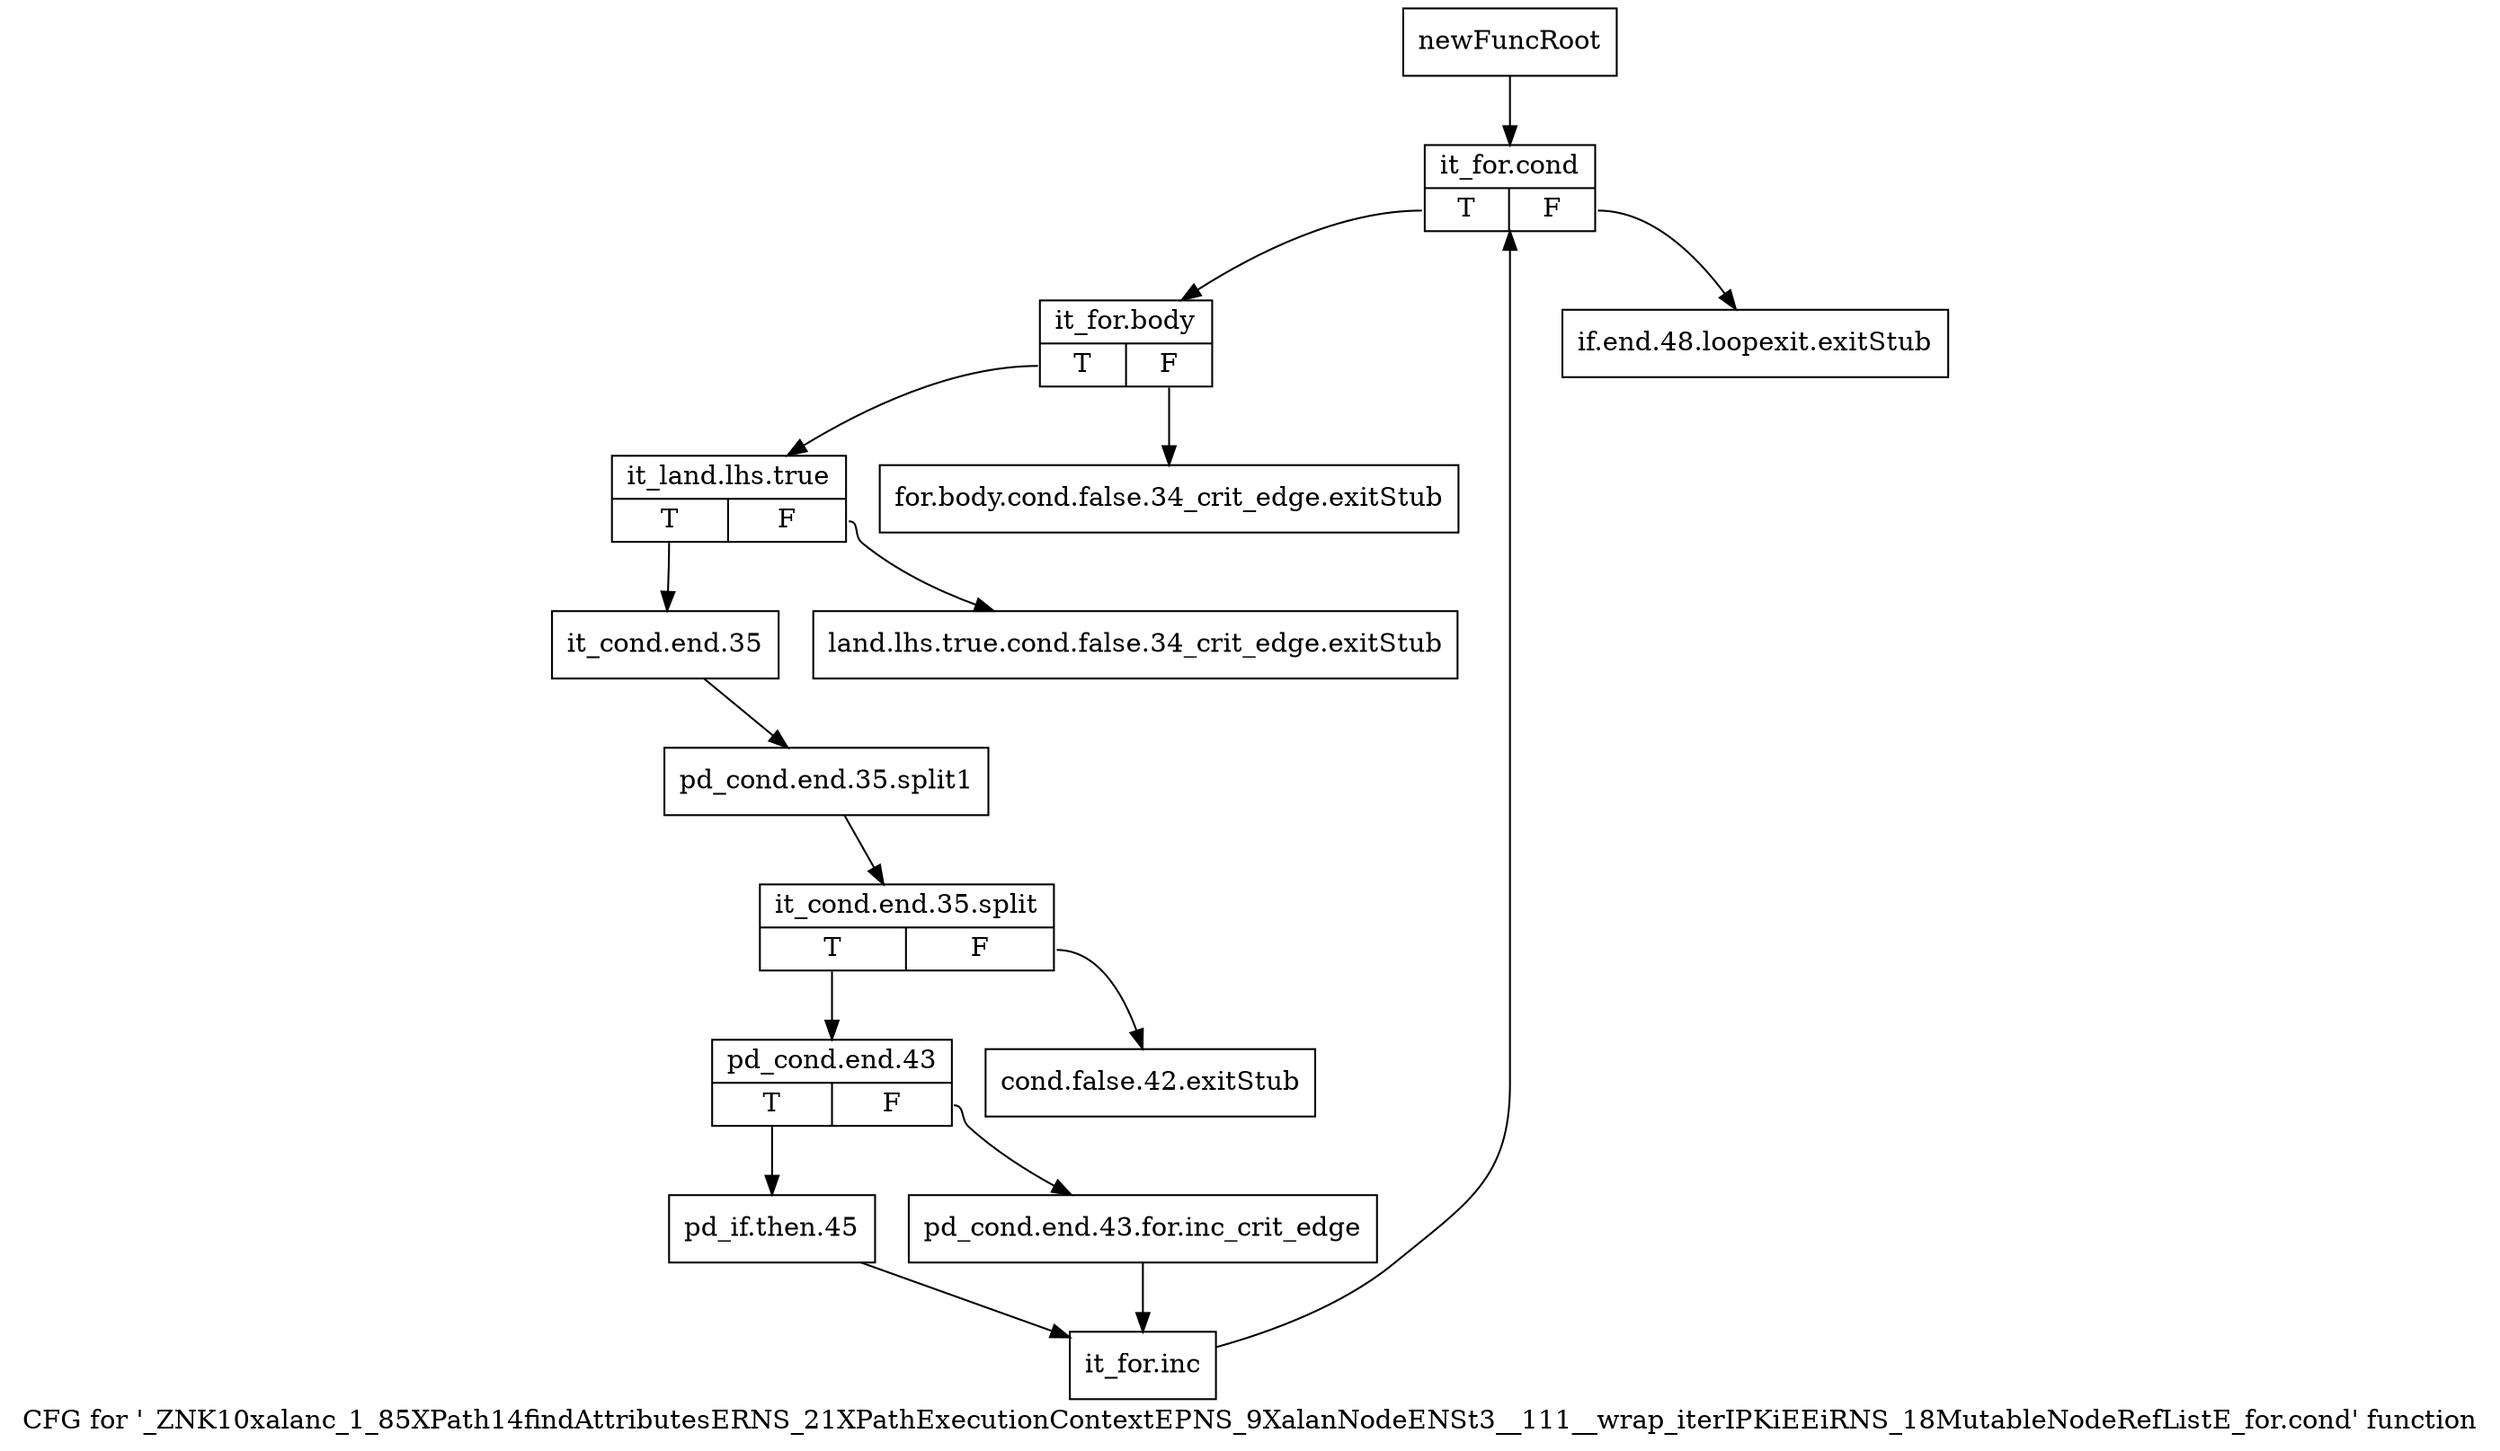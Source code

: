 digraph "CFG for '_ZNK10xalanc_1_85XPath14findAttributesERNS_21XPathExecutionContextEPNS_9XalanNodeENSt3__111__wrap_iterIPKiEEiRNS_18MutableNodeRefListE_for.cond' function" {
	label="CFG for '_ZNK10xalanc_1_85XPath14findAttributesERNS_21XPathExecutionContextEPNS_9XalanNodeENSt3__111__wrap_iterIPKiEEiRNS_18MutableNodeRefListE_for.cond' function";

	Node0x9e44350 [shape=record,label="{newFuncRoot}"];
	Node0x9e44350 -> Node0x9e4c220;
	Node0x9e4c0e0 [shape=record,label="{if.end.48.loopexit.exitStub}"];
	Node0x9e4c130 [shape=record,label="{for.body.cond.false.34_crit_edge.exitStub}"];
	Node0x9e4c180 [shape=record,label="{land.lhs.true.cond.false.34_crit_edge.exitStub}"];
	Node0x9e4c1d0 [shape=record,label="{cond.false.42.exitStub}"];
	Node0x9e4c220 [shape=record,label="{it_for.cond|{<s0>T|<s1>F}}"];
	Node0x9e4c220:s0 -> Node0x9e4c270;
	Node0x9e4c220:s1 -> Node0x9e4c0e0;
	Node0x9e4c270 [shape=record,label="{it_for.body|{<s0>T|<s1>F}}"];
	Node0x9e4c270:s0 -> Node0x9e4c2c0;
	Node0x9e4c270:s1 -> Node0x9e4c130;
	Node0x9e4c2c0 [shape=record,label="{it_land.lhs.true|{<s0>T|<s1>F}}"];
	Node0x9e4c2c0:s0 -> Node0x9e4c310;
	Node0x9e4c2c0:s1 -> Node0x9e4c180;
	Node0x9e4c310 [shape=record,label="{it_cond.end.35}"];
	Node0x9e4c310 -> Node0xd013650;
	Node0xd013650 [shape=record,label="{pd_cond.end.35.split1}"];
	Node0xd013650 -> Node0xd091310;
	Node0xd091310 [shape=record,label="{it_cond.end.35.split|{<s0>T|<s1>F}}"];
	Node0xd091310:s0 -> Node0x9e4c360;
	Node0xd091310:s1 -> Node0x9e4c1d0;
	Node0x9e4c360 [shape=record,label="{pd_cond.end.43|{<s0>T|<s1>F}}"];
	Node0x9e4c360:s0 -> Node0x9e4c400;
	Node0x9e4c360:s1 -> Node0x9e4c3b0;
	Node0x9e4c3b0 [shape=record,label="{pd_cond.end.43.for.inc_crit_edge}"];
	Node0x9e4c3b0 -> Node0x9e4c450;
	Node0x9e4c400 [shape=record,label="{pd_if.then.45}"];
	Node0x9e4c400 -> Node0x9e4c450;
	Node0x9e4c450 [shape=record,label="{it_for.inc}"];
	Node0x9e4c450 -> Node0x9e4c220;
}
